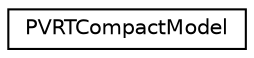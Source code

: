 digraph "Graphical Class Hierarchy"
{
  edge [fontname="Helvetica",fontsize="10",labelfontname="Helvetica",labelfontsize="10"];
  node [fontname="Helvetica",fontsize="10",shape=record];
  rankdir="LR";
  Node1 [label="PVRTCompactModel",height=0.2,width=0.4,color="black", fillcolor="white", style="filled",URL="$struct_p_v_r_t_compact_model.html"];
}
